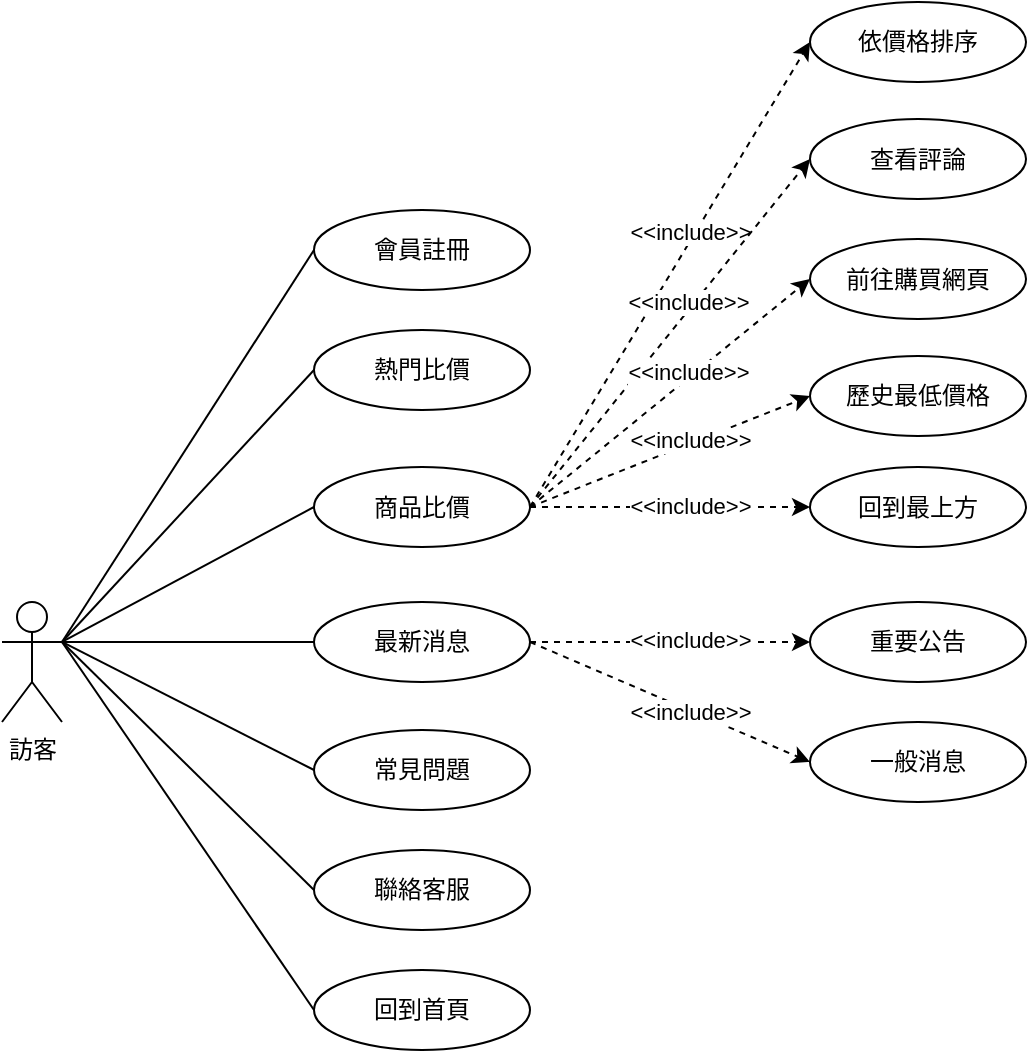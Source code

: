 <mxfile version="21.6.5" type="device">
  <diagram name="Page-1" id="L7bZQ2ZqeiiDAUVz-HTF">
    <mxGraphModel dx="1182" dy="690" grid="1" gridSize="10" guides="1" tooltips="1" connect="1" arrows="1" fold="1" page="1" pageScale="1" pageWidth="827" pageHeight="1169" math="0" shadow="0">
      <root>
        <mxCell id="0" />
        <mxCell id="1" parent="0" />
        <mxCell id="_GVOletZbV4rYhE-AKmH-5" value="訪客" style="shape=umlActor;verticalLabelPosition=bottom;verticalAlign=top;html=1;outlineConnect=0;" parent="1" vertex="1">
          <mxGeometry x="80" y="450" width="30" height="60" as="geometry" />
        </mxCell>
        <mxCell id="_GVOletZbV4rYhE-AKmH-27" style="rounded=0;orthogonalLoop=1;jettySize=auto;html=1;exitX=1;exitY=0.333;exitDx=0;exitDy=0;exitPerimeter=0;entryX=0;entryY=0.5;entryDx=0;entryDy=0;endArrow=none;endFill=0;" parent="1" source="_GVOletZbV4rYhE-AKmH-5" target="_GVOletZbV4rYhE-AKmH-4" edge="1">
          <mxGeometry relative="1" as="geometry">
            <mxPoint x="100" y="310" as="sourcePoint" />
            <mxPoint x="252" y="170" as="targetPoint" />
          </mxGeometry>
        </mxCell>
        <mxCell id="_GVOletZbV4rYhE-AKmH-28" style="rounded=0;orthogonalLoop=1;jettySize=auto;html=1;exitX=1;exitY=0.333;exitDx=0;exitDy=0;exitPerimeter=0;entryX=0;entryY=0.5;entryDx=0;entryDy=0;endArrow=none;endFill=0;" parent="1" source="_GVOletZbV4rYhE-AKmH-5" target="_GVOletZbV4rYhE-AKmH-11" edge="1">
          <mxGeometry relative="1" as="geometry">
            <mxPoint x="100" y="310" as="sourcePoint" />
            <mxPoint x="252" y="225" as="targetPoint" />
          </mxGeometry>
        </mxCell>
        <mxCell id="_GVOletZbV4rYhE-AKmH-29" style="rounded=0;orthogonalLoop=1;jettySize=auto;html=1;exitX=1;exitY=0.333;exitDx=0;exitDy=0;exitPerimeter=0;entryX=0;entryY=0.5;entryDx=0;entryDy=0;endArrow=none;endFill=0;" parent="1" source="_GVOletZbV4rYhE-AKmH-5" target="_GVOletZbV4rYhE-AKmH-12" edge="1">
          <mxGeometry relative="1" as="geometry">
            <mxPoint x="100" y="310" as="sourcePoint" />
            <mxPoint x="252" y="285" as="targetPoint" />
          </mxGeometry>
        </mxCell>
        <mxCell id="_GVOletZbV4rYhE-AKmH-30" style="rounded=0;orthogonalLoop=1;jettySize=auto;html=1;entryX=0;entryY=0.5;entryDx=0;entryDy=0;endArrow=none;endFill=0;exitX=1;exitY=0.333;exitDx=0;exitDy=0;exitPerimeter=0;" parent="1" source="_GVOletZbV4rYhE-AKmH-5" target="_GVOletZbV4rYhE-AKmH-13" edge="1">
          <mxGeometry relative="1" as="geometry">
            <mxPoint x="90" y="300" as="sourcePoint" />
            <mxPoint x="252" y="345" as="targetPoint" />
          </mxGeometry>
        </mxCell>
        <mxCell id="_GVOletZbV4rYhE-AKmH-31" style="rounded=0;orthogonalLoop=1;jettySize=auto;html=1;entryX=0;entryY=0.5;entryDx=0;entryDy=0;endArrow=none;endFill=0;exitX=1;exitY=0.333;exitDx=0;exitDy=0;exitPerimeter=0;" parent="1" source="_GVOletZbV4rYhE-AKmH-5" target="_GVOletZbV4rYhE-AKmH-14" edge="1">
          <mxGeometry relative="1" as="geometry">
            <mxPoint x="100" y="310" as="sourcePoint" />
            <mxPoint x="252" y="405" as="targetPoint" />
          </mxGeometry>
        </mxCell>
        <mxCell id="_GVOletZbV4rYhE-AKmH-4" value="會員註冊" style="ellipse;whiteSpace=wrap;html=1;container=0;" parent="1" vertex="1">
          <mxGeometry x="236" y="254" width="108" height="40" as="geometry" />
        </mxCell>
        <mxCell id="_GVOletZbV4rYhE-AKmH-18" style="rounded=0;orthogonalLoop=1;jettySize=auto;html=1;entryX=0;entryY=0.5;entryDx=0;entryDy=0;dashed=1;exitX=1;exitY=0.5;exitDx=0;exitDy=0;" parent="1" source="_GVOletZbV4rYhE-AKmH-11" target="9wTTY_0UaGagiGivupTA-4" edge="1">
          <mxGeometry relative="1" as="geometry">
            <mxPoint x="484" y="235" as="targetPoint" />
          </mxGeometry>
        </mxCell>
        <mxCell id="_GVOletZbV4rYhE-AKmH-19" value="&amp;lt;&amp;lt;include&amp;gt;&amp;gt;" style="edgeLabel;html=1;align=center;verticalAlign=middle;resizable=0;points=[];rotation=0;container=0;" parent="_GVOletZbV4rYhE-AKmH-18" vertex="1" connectable="0">
          <mxGeometry x="0.175" relative="1" as="geometry">
            <mxPoint x="-3" y="-1" as="offset" />
          </mxGeometry>
        </mxCell>
        <mxCell id="_GVOletZbV4rYhE-AKmH-11" value="商品比價" style="ellipse;whiteSpace=wrap;html=1;container=0;" parent="1" vertex="1">
          <mxGeometry x="236" y="382.5" width="108" height="40" as="geometry" />
        </mxCell>
        <mxCell id="_GVOletZbV4rYhE-AKmH-12" value="最新消息" style="ellipse;whiteSpace=wrap;html=1;container=0;" parent="1" vertex="1">
          <mxGeometry x="236" y="450" width="108" height="40" as="geometry" />
        </mxCell>
        <mxCell id="_GVOletZbV4rYhE-AKmH-13" value="常見問題" style="ellipse;whiteSpace=wrap;html=1;container=0;" parent="1" vertex="1">
          <mxGeometry x="236" y="514" width="108" height="40" as="geometry" />
        </mxCell>
        <mxCell id="_GVOletZbV4rYhE-AKmH-14" value="聯絡客服" style="ellipse;whiteSpace=wrap;html=1;container=0;" parent="1" vertex="1">
          <mxGeometry x="236" y="574" width="108" height="40" as="geometry" />
        </mxCell>
        <mxCell id="_GVOletZbV4rYhE-AKmH-23" value="熱門比價" style="ellipse;whiteSpace=wrap;html=1;container=0;" parent="1" vertex="1">
          <mxGeometry x="236" y="314" width="108" height="40" as="geometry" />
        </mxCell>
        <mxCell id="CIhs6yYy7DYA_hMeoE-F-4" style="rounded=0;orthogonalLoop=1;jettySize=auto;html=1;entryX=0;entryY=0.5;entryDx=0;entryDy=0;dashed=1;exitX=1;exitY=0.5;exitDx=0;exitDy=0;" parent="1" source="_GVOletZbV4rYhE-AKmH-12" target="CIhs6yYy7DYA_hMeoE-F-7" edge="1">
          <mxGeometry relative="1" as="geometry">
            <mxPoint x="364" y="504" as="sourcePoint" />
          </mxGeometry>
        </mxCell>
        <mxCell id="CIhs6yYy7DYA_hMeoE-F-5" value="&amp;lt;&amp;lt;include&amp;gt;&amp;gt;" style="edgeLabel;html=1;align=center;verticalAlign=middle;resizable=0;points=[];rotation=0;container=0;" parent="CIhs6yYy7DYA_hMeoE-F-4" vertex="1" connectable="0">
          <mxGeometry x="0.175" relative="1" as="geometry">
            <mxPoint x="-3" y="-1" as="offset" />
          </mxGeometry>
        </mxCell>
        <mxCell id="CIhs6yYy7DYA_hMeoE-F-7" value="重要公告" style="ellipse;whiteSpace=wrap;html=1;container=0;" parent="1" vertex="1">
          <mxGeometry x="484" y="450" width="108" height="40" as="geometry" />
        </mxCell>
        <mxCell id="CIhs6yYy7DYA_hMeoE-F-9" style="rounded=0;orthogonalLoop=1;jettySize=auto;html=1;entryX=0;entryY=0.5;entryDx=0;entryDy=0;dashed=1;exitX=1;exitY=0.5;exitDx=0;exitDy=0;" parent="1" source="_GVOletZbV4rYhE-AKmH-12" target="CIhs6yYy7DYA_hMeoE-F-11" edge="1">
          <mxGeometry relative="1" as="geometry">
            <mxPoint x="354" y="539" as="sourcePoint" />
          </mxGeometry>
        </mxCell>
        <mxCell id="CIhs6yYy7DYA_hMeoE-F-10" value="&amp;lt;&amp;lt;include&amp;gt;&amp;gt;" style="edgeLabel;html=1;align=center;verticalAlign=middle;resizable=0;points=[];rotation=0;container=0;" parent="CIhs6yYy7DYA_hMeoE-F-9" vertex="1" connectable="0">
          <mxGeometry x="0.175" relative="1" as="geometry">
            <mxPoint x="-3" y="-1" as="offset" />
          </mxGeometry>
        </mxCell>
        <mxCell id="CIhs6yYy7DYA_hMeoE-F-11" value="一般消息" style="ellipse;whiteSpace=wrap;html=1;container=0;" parent="1" vertex="1">
          <mxGeometry x="484" y="510" width="108" height="40" as="geometry" />
        </mxCell>
        <mxCell id="Hux54AEykHEccqKdn2lM-1" style="rounded=0;orthogonalLoop=1;jettySize=auto;html=1;entryX=0;entryY=0.5;entryDx=0;entryDy=0;dashed=1;exitX=1;exitY=0.5;exitDx=0;exitDy=0;" parent="1" source="_GVOletZbV4rYhE-AKmH-11" target="Hux54AEykHEccqKdn2lM-3" edge="1">
          <mxGeometry relative="1" as="geometry">
            <mxPoint x="344" y="405.5" as="sourcePoint" />
          </mxGeometry>
        </mxCell>
        <mxCell id="Hux54AEykHEccqKdn2lM-2" value="&amp;lt;&amp;lt;include&amp;gt;&amp;gt;" style="edgeLabel;html=1;align=center;verticalAlign=middle;resizable=0;points=[];rotation=0;container=0;" parent="Hux54AEykHEccqKdn2lM-1" vertex="1" connectable="0">
          <mxGeometry x="0.175" relative="1" as="geometry">
            <mxPoint x="-3" y="-1" as="offset" />
          </mxGeometry>
        </mxCell>
        <mxCell id="Hux54AEykHEccqKdn2lM-3" value="查看評論" style="ellipse;whiteSpace=wrap;html=1;container=0;" parent="1" vertex="1">
          <mxGeometry x="484" y="208.5" width="108" height="40" as="geometry" />
        </mxCell>
        <mxCell id="9wTTY_0UaGagiGivupTA-4" value="依價格排序" style="ellipse;whiteSpace=wrap;html=1;container=0;" parent="1" vertex="1">
          <mxGeometry x="484" y="150" width="108" height="40" as="geometry" />
        </mxCell>
        <mxCell id="du7MyP1feh0a-yDwrWPP-1" style="rounded=0;orthogonalLoop=1;jettySize=auto;html=1;exitX=1;exitY=0.333;exitDx=0;exitDy=0;exitPerimeter=0;entryX=0;entryY=0.5;entryDx=0;entryDy=0;endArrow=none;endFill=0;" parent="1" source="_GVOletZbV4rYhE-AKmH-5" target="_GVOletZbV4rYhE-AKmH-23" edge="1">
          <mxGeometry relative="1" as="geometry">
            <mxPoint x="120" y="480" as="sourcePoint" />
            <mxPoint x="250" y="340" as="targetPoint" />
          </mxGeometry>
        </mxCell>
        <mxCell id="Lwi-d4FRzO6IeKUgiJAV-1" style="rounded=0;orthogonalLoop=1;jettySize=auto;html=1;entryX=0;entryY=0.5;entryDx=0;entryDy=0;dashed=1;exitX=1;exitY=0.5;exitDx=0;exitDy=0;" parent="1" source="_GVOletZbV4rYhE-AKmH-11" target="Lwi-d4FRzO6IeKUgiJAV-3" edge="1">
          <mxGeometry relative="1" as="geometry">
            <mxPoint x="344" y="464.5" as="sourcePoint" />
          </mxGeometry>
        </mxCell>
        <mxCell id="Lwi-d4FRzO6IeKUgiJAV-2" value="&amp;lt;&amp;lt;include&amp;gt;&amp;gt;" style="edgeLabel;html=1;align=center;verticalAlign=middle;resizable=0;points=[];rotation=0;container=0;" parent="Lwi-d4FRzO6IeKUgiJAV-1" vertex="1" connectable="0">
          <mxGeometry x="0.175" relative="1" as="geometry">
            <mxPoint x="-3" y="-1" as="offset" />
          </mxGeometry>
        </mxCell>
        <mxCell id="Lwi-d4FRzO6IeKUgiJAV-3" value="前往購買網頁" style="ellipse;whiteSpace=wrap;html=1;container=0;" parent="1" vertex="1">
          <mxGeometry x="484" y="268.5" width="108" height="40" as="geometry" />
        </mxCell>
        <mxCell id="x8fXyCcXRcF1gsy3d35p-1" value="歷史最低價格" style="ellipse;whiteSpace=wrap;html=1;container=0;" parent="1" vertex="1">
          <mxGeometry x="484" y="327" width="108" height="40" as="geometry" />
        </mxCell>
        <mxCell id="x8fXyCcXRcF1gsy3d35p-3" style="rounded=0;orthogonalLoop=1;jettySize=auto;html=1;entryX=0;entryY=0.5;entryDx=0;entryDy=0;dashed=1;exitX=1;exitY=0.5;exitDx=0;exitDy=0;" parent="1" source="_GVOletZbV4rYhE-AKmH-11" target="x8fXyCcXRcF1gsy3d35p-1" edge="1">
          <mxGeometry relative="1" as="geometry">
            <mxPoint x="354" y="413" as="sourcePoint" />
            <mxPoint x="494" y="413" as="targetPoint" />
          </mxGeometry>
        </mxCell>
        <mxCell id="x8fXyCcXRcF1gsy3d35p-4" value="&amp;lt;&amp;lt;include&amp;gt;&amp;gt;" style="edgeLabel;html=1;align=center;verticalAlign=middle;resizable=0;points=[];rotation=0;container=0;" parent="x8fXyCcXRcF1gsy3d35p-3" vertex="1" connectable="0">
          <mxGeometry x="0.175" relative="1" as="geometry">
            <mxPoint x="-3" y="-1" as="offset" />
          </mxGeometry>
        </mxCell>
        <mxCell id="x8fXyCcXRcF1gsy3d35p-5" value="回到首頁" style="ellipse;whiteSpace=wrap;html=1;container=0;" parent="1" vertex="1">
          <mxGeometry x="236" y="634" width="108" height="40" as="geometry" />
        </mxCell>
        <mxCell id="x8fXyCcXRcF1gsy3d35p-7" style="rounded=0;orthogonalLoop=1;jettySize=auto;html=1;entryX=0;entryY=0.5;entryDx=0;entryDy=0;endArrow=none;endFill=0;exitX=1;exitY=0.333;exitDx=0;exitDy=0;exitPerimeter=0;" parent="1" source="_GVOletZbV4rYhE-AKmH-5" target="x8fXyCcXRcF1gsy3d35p-5" edge="1">
          <mxGeometry relative="1" as="geometry">
            <mxPoint x="120" y="480" as="sourcePoint" />
            <mxPoint x="250" y="630" as="targetPoint" />
          </mxGeometry>
        </mxCell>
        <mxCell id="0PsynXtf9HJUzZnGtSLN-1" value="回到最上方" style="ellipse;whiteSpace=wrap;html=1;container=0;" vertex="1" parent="1">
          <mxGeometry x="484" y="382.5" width="108" height="40" as="geometry" />
        </mxCell>
        <mxCell id="0PsynXtf9HJUzZnGtSLN-2" style="rounded=0;orthogonalLoop=1;jettySize=auto;html=1;entryX=0;entryY=0.5;entryDx=0;entryDy=0;dashed=1;exitX=1;exitY=0.5;exitDx=0;exitDy=0;" edge="1" parent="1" source="_GVOletZbV4rYhE-AKmH-11" target="0PsynXtf9HJUzZnGtSLN-1">
          <mxGeometry relative="1" as="geometry">
            <mxPoint x="354" y="413" as="sourcePoint" />
            <mxPoint x="494" y="327" as="targetPoint" />
          </mxGeometry>
        </mxCell>
        <mxCell id="0PsynXtf9HJUzZnGtSLN-3" value="&amp;lt;&amp;lt;include&amp;gt;&amp;gt;" style="edgeLabel;html=1;align=center;verticalAlign=middle;resizable=0;points=[];rotation=0;container=0;" vertex="1" connectable="0" parent="0PsynXtf9HJUzZnGtSLN-2">
          <mxGeometry x="0.175" relative="1" as="geometry">
            <mxPoint x="-3" y="-1" as="offset" />
          </mxGeometry>
        </mxCell>
      </root>
    </mxGraphModel>
  </diagram>
</mxfile>
